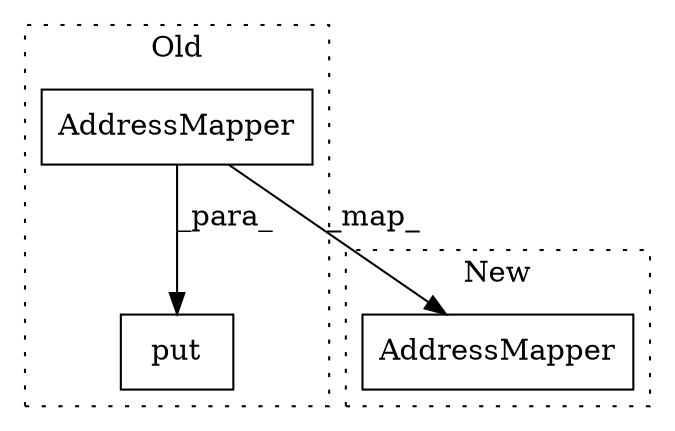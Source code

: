 digraph G {
subgraph cluster0 {
1 [label="AddressMapper" a="32" s="3385,3440" l="14,1" shape="box"];
3 [label="put" a="32" s="3381,3441" l="4,1" shape="box"];
label = "Old";
style="dotted";
}
subgraph cluster1 {
2 [label="AddressMapper" a="32" s="3360,3415" l="14,1" shape="box"];
label = "New";
style="dotted";
}
1 -> 3 [label="_para_"];
1 -> 2 [label="_map_"];
}
